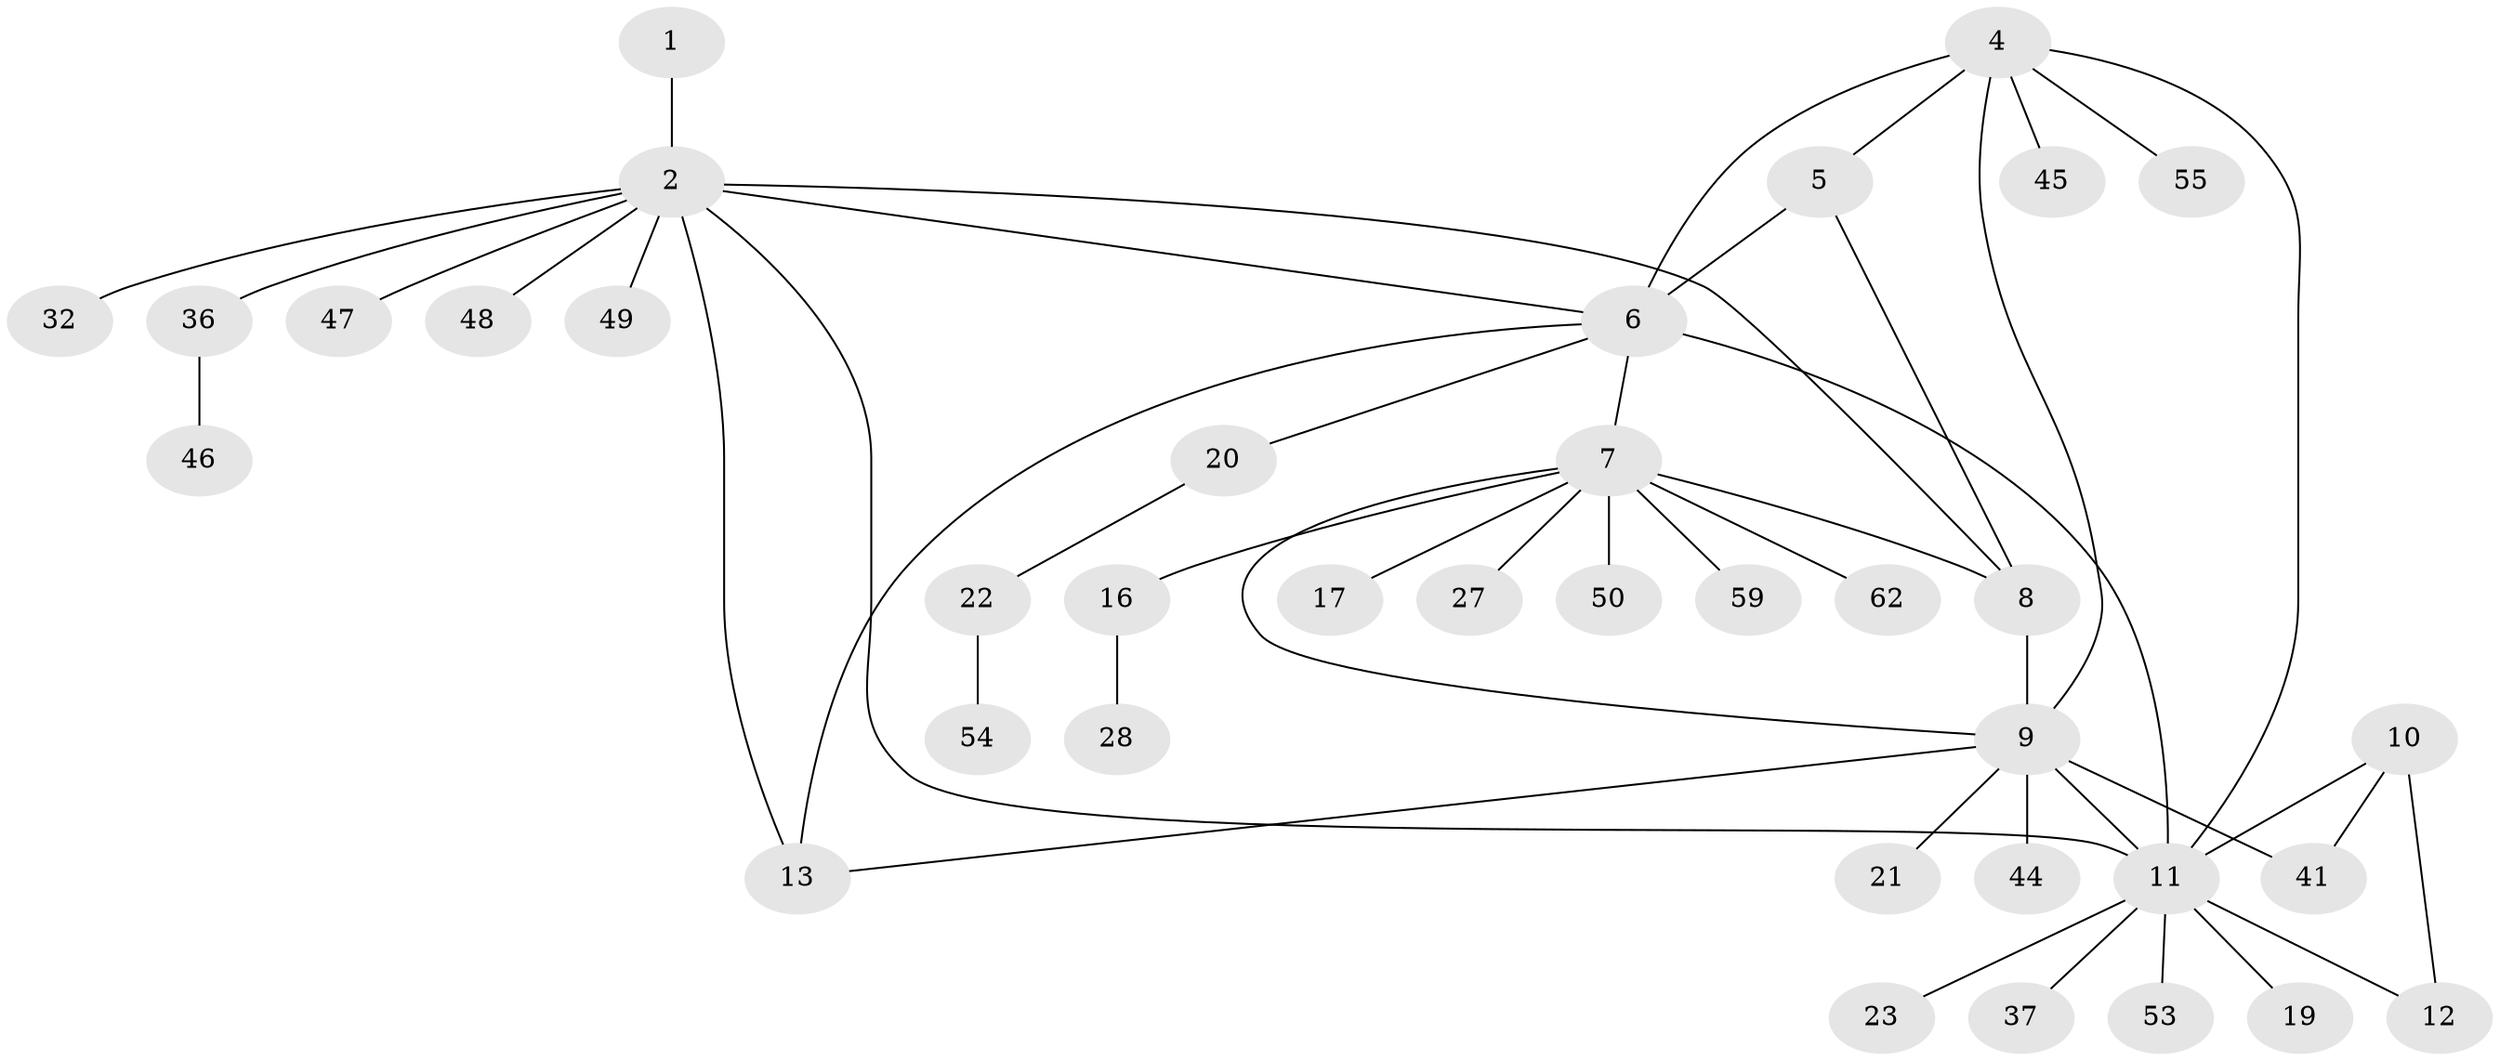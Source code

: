 // original degree distribution, {2: 0.23809523809523808, 7: 0.031746031746031744, 8: 0.015873015873015872, 5: 0.015873015873015872, 4: 0.047619047619047616, 11: 0.031746031746031744, 9: 0.015873015873015872, 3: 0.07936507936507936, 6: 0.031746031746031744, 1: 0.49206349206349204}
// Generated by graph-tools (version 1.1) at 2025/19/03/04/25 18:19:42]
// undirected, 37 vertices, 48 edges
graph export_dot {
graph [start="1"]
  node [color=gray90,style=filled];
  1;
  2 [super="+3+51"];
  4 [super="+26+18"];
  5 [super="+52"];
  6 [super="+38+24+25+56+58+42"];
  7;
  8;
  9 [super="+14+39"];
  10 [super="+30"];
  11 [super="+29"];
  12;
  13 [super="+15"];
  16;
  17;
  19;
  20 [super="+31"];
  21;
  22 [super="+35"];
  23;
  27;
  28 [super="+34"];
  32;
  36 [super="+40"];
  37;
  41;
  44;
  45;
  46;
  47;
  48;
  49;
  50 [super="+63"];
  53;
  54;
  55;
  59;
  62;
  1 -- 2 [weight=2];
  2 -- 6;
  2 -- 13 [weight=2];
  2 -- 32;
  2 -- 48;
  2 -- 36;
  2 -- 8;
  2 -- 11;
  2 -- 47;
  2 -- 49;
  4 -- 5;
  4 -- 6;
  4 -- 11;
  4 -- 45;
  4 -- 55;
  4 -- 9;
  5 -- 6 [weight=2];
  5 -- 8;
  6 -- 20;
  6 -- 7;
  6 -- 11;
  6 -- 13;
  7 -- 8;
  7 -- 9;
  7 -- 16;
  7 -- 17;
  7 -- 27;
  7 -- 50;
  7 -- 59;
  7 -- 62;
  8 -- 9;
  9 -- 11 [weight=2];
  9 -- 41;
  9 -- 21;
  9 -- 44;
  9 -- 13 [weight=2];
  10 -- 11;
  10 -- 12;
  10 -- 41;
  11 -- 12;
  11 -- 19;
  11 -- 23;
  11 -- 53;
  11 -- 37;
  16 -- 28;
  20 -- 22;
  22 -- 54;
  36 -- 46;
}

